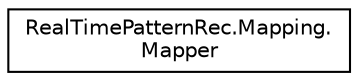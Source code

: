 digraph "Graphical Class Hierarchy"
{
 // LATEX_PDF_SIZE
  edge [fontname="Helvetica",fontsize="10",labelfontname="Helvetica",labelfontsize="10"];
  node [fontname="Helvetica",fontsize="10",shape=record];
  rankdir="LR";
  Node0 [label="RealTimePatternRec.Mapping.\lMapper",height=0.2,width=0.4,color="black", fillcolor="white", style="filled",URL="$class_real_time_pattern_rec_1_1_mapping_1_1_mapper.html",tooltip="utilizes Scalers, Features, and Filters functions to create a pipeline mapping raw input signals to f..."];
}
